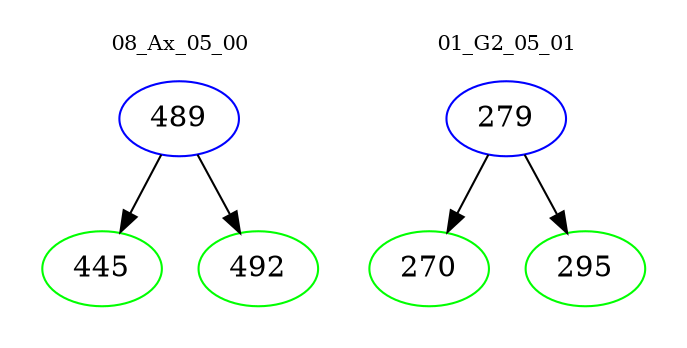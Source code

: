 digraph{
subgraph cluster_0 {
color = white
label = "08_Ax_05_00";
fontsize=10;
T0_489 [label="489", color="blue"]
T0_489 -> T0_445 [color="black"]
T0_445 [label="445", color="green"]
T0_489 -> T0_492 [color="black"]
T0_492 [label="492", color="green"]
}
subgraph cluster_1 {
color = white
label = "01_G2_05_01";
fontsize=10;
T1_279 [label="279", color="blue"]
T1_279 -> T1_270 [color="black"]
T1_270 [label="270", color="green"]
T1_279 -> T1_295 [color="black"]
T1_295 [label="295", color="green"]
}
}
